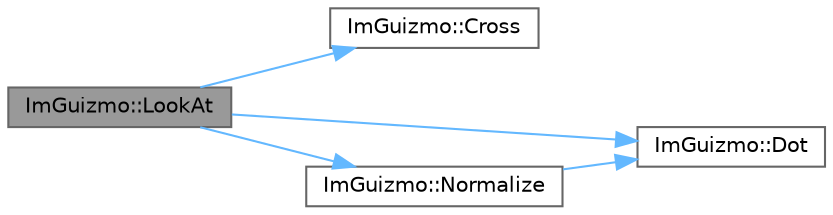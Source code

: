 digraph "ImGuizmo::LookAt"
{
 // LATEX_PDF_SIZE
  bgcolor="transparent";
  edge [fontname=Helvetica,fontsize=10,labelfontname=Helvetica,labelfontsize=10];
  node [fontname=Helvetica,fontsize=10,shape=box,height=0.2,width=0.4];
  rankdir="LR";
  Node1 [id="Node000001",label="ImGuizmo::LookAt",height=0.2,width=0.4,color="gray40", fillcolor="grey60", style="filled", fontcolor="black",tooltip=" "];
  Node1 -> Node2 [id="edge1_Node000001_Node000002",color="steelblue1",style="solid",tooltip=" "];
  Node2 [id="Node000002",label="ImGuizmo::Cross",height=0.2,width=0.4,color="grey40", fillcolor="white", style="filled",URL="$namespace_im_guizmo.html#a4ce35a6d2e403a221701a2e8801d5642",tooltip=" "];
  Node1 -> Node3 [id="edge2_Node000001_Node000003",color="steelblue1",style="solid",tooltip=" "];
  Node3 [id="Node000003",label="ImGuizmo::Dot",height=0.2,width=0.4,color="grey40", fillcolor="white", style="filled",URL="$namespace_im_guizmo.html#aaf7169590757c87a75b7ea5e55bb1e9c",tooltip=" "];
  Node1 -> Node4 [id="edge3_Node000001_Node000004",color="steelblue1",style="solid",tooltip=" "];
  Node4 [id="Node000004",label="ImGuizmo::Normalize",height=0.2,width=0.4,color="grey40", fillcolor="white", style="filled",URL="$namespace_im_guizmo.html#ac921d7551433294879d511fdff43666a",tooltip=" "];
  Node4 -> Node3 [id="edge4_Node000004_Node000003",color="steelblue1",style="solid",tooltip=" "];
}
